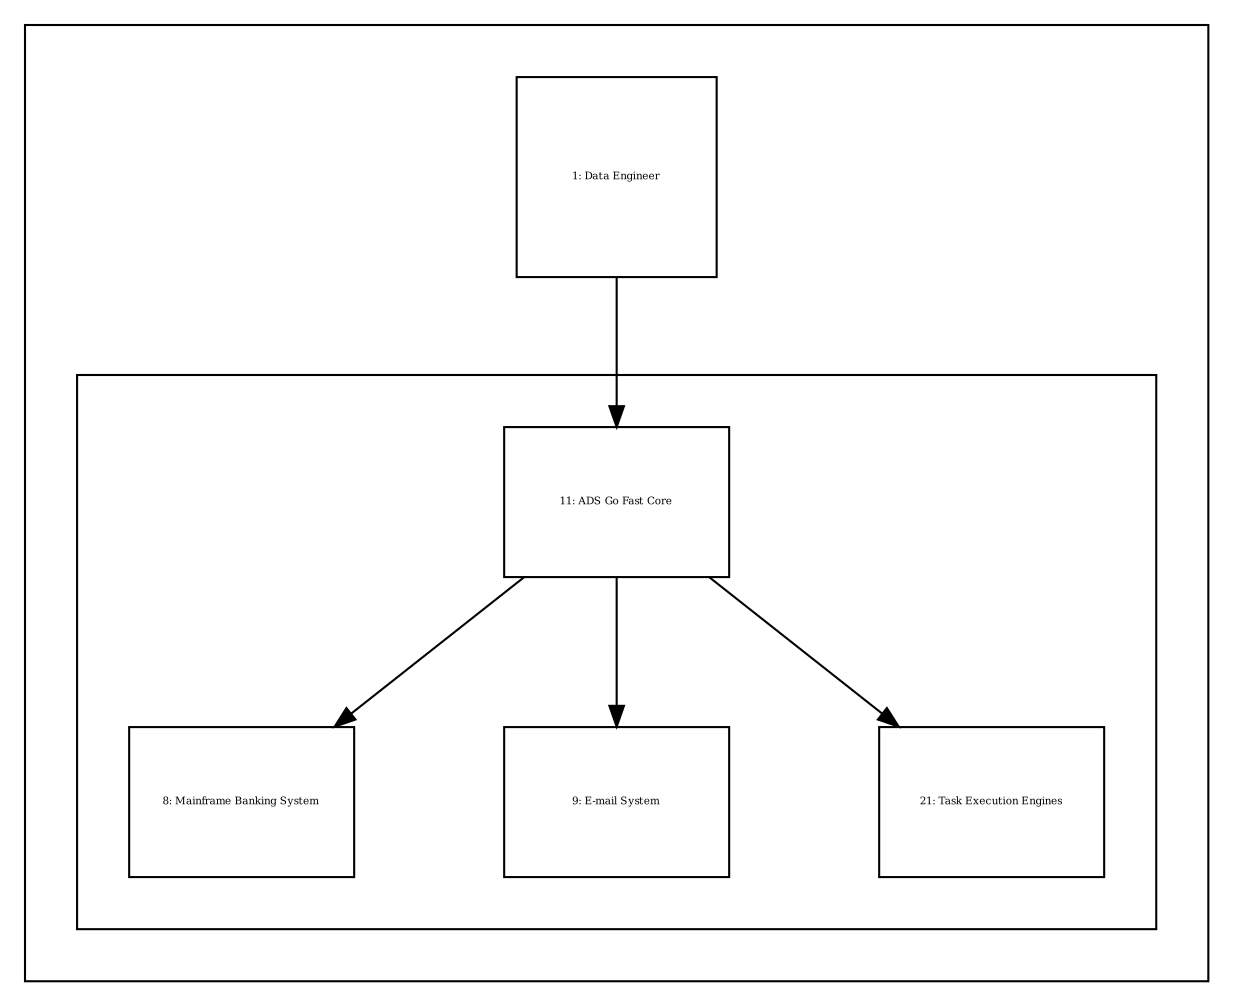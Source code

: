 digraph {
  compound=true
  graph [splines=polyline,rankdir=TB,ranksep=1.0,nodesep=1.0,fontsize=5]
  node [shape=box,fontsize=5]
  edge []

  subgraph cluster_enterprise {
    margin=25
    subgraph cluster_group_1 {
      margin=25
      11 [width=1.500000,height=1.000000,fixedsize=true,id=11,label="11: ADS Go Fast Core"]
      8 [width=1.500000,height=1.000000,fixedsize=true,id=8,label="8: Mainframe Banking System"]
      9 [width=1.500000,height=1.000000,fixedsize=true,id=9,label="9: E-mail System"]
      21 [width=1.500000,height=1.000000,fixedsize=true,id=21,label="21: Task Execution Engines"]
    }
    1 [width=1.333333,height=1.333333,fixedsize=true,id=1,label="1: Data Engineer"]
  }


  11 -> 8 [id=63]
  11 -> 21 [id=54]
  1 -> 11 [id=45]
  11 -> 9 [id=66]
}